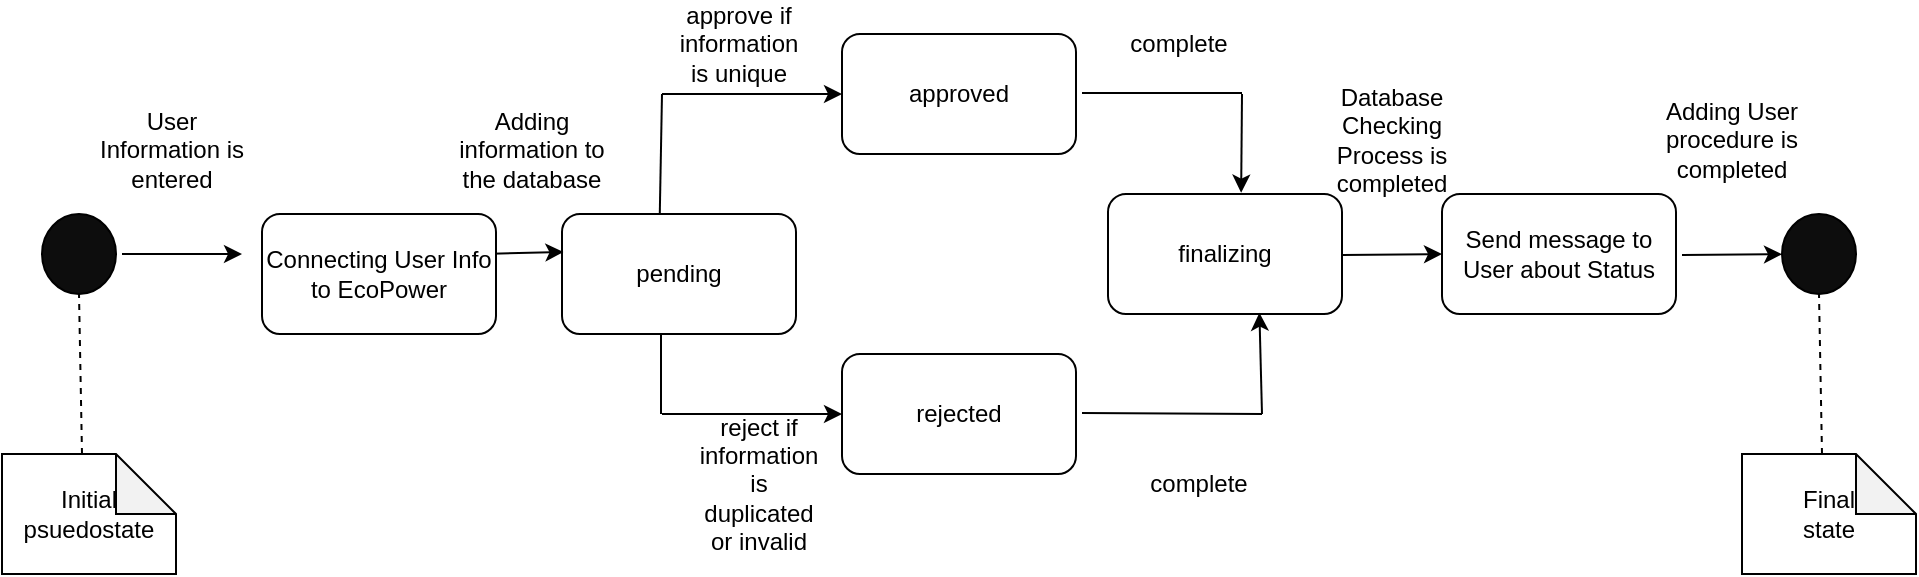 <mxfile version="22.1.4" type="github">
  <diagram name="Page-1" id="2NRRfvhTTOZam8xosMUW">
    <mxGraphModel dx="1170" dy="815" grid="1" gridSize="10" guides="1" tooltips="1" connect="1" arrows="1" fold="1" page="1" pageScale="1" pageWidth="850" pageHeight="1100" math="0" shadow="0">
      <root>
        <mxCell id="0" />
        <mxCell id="1" parent="0" />
        <mxCell id="O6ehG71UC0-qLoCqbw2K-1" value="" style="ellipse;whiteSpace=wrap;html=1;aspect=fixed;fillColor=#0d0d0d;" vertex="1" parent="1">
          <mxGeometry x="20" y="220" width="37" height="40" as="geometry" />
        </mxCell>
        <mxCell id="O6ehG71UC0-qLoCqbw2K-2" value="Initial psuedostate" style="shape=note;whiteSpace=wrap;html=1;backgroundOutline=1;darkOpacity=0.05;" vertex="1" parent="1">
          <mxGeometry y="340" width="87" height="60" as="geometry" />
        </mxCell>
        <mxCell id="O6ehG71UC0-qLoCqbw2K-3" value="" style="endArrow=none;dashed=1;html=1;rounded=0;entryX=0.5;entryY=1;entryDx=0;entryDy=0;strokeColor=#000000;" edge="1" parent="1" target="O6ehG71UC0-qLoCqbw2K-1">
          <mxGeometry width="50" height="50" relative="1" as="geometry">
            <mxPoint x="40" y="340" as="sourcePoint" />
            <mxPoint x="80" y="290" as="targetPoint" />
          </mxGeometry>
        </mxCell>
        <mxCell id="O6ehG71UC0-qLoCqbw2K-4" value="" style="endArrow=classic;html=1;rounded=0;" edge="1" parent="1">
          <mxGeometry width="50" height="50" relative="1" as="geometry">
            <mxPoint x="60" y="240" as="sourcePoint" />
            <mxPoint x="120" y="240" as="targetPoint" />
          </mxGeometry>
        </mxCell>
        <mxCell id="O6ehG71UC0-qLoCqbw2K-5" value="Send message to User about Status" style="rounded=1;whiteSpace=wrap;html=1;" vertex="1" parent="1">
          <mxGeometry x="720" y="210" width="117" height="60" as="geometry" />
        </mxCell>
        <mxCell id="O6ehG71UC0-qLoCqbw2K-6" value="finalizing" style="rounded=1;whiteSpace=wrap;html=1;" vertex="1" parent="1">
          <mxGeometry x="553" y="210" width="117" height="60" as="geometry" />
        </mxCell>
        <mxCell id="O6ehG71UC0-qLoCqbw2K-7" value="" style="endArrow=none;html=1;rounded=0;exitX=0.417;exitY=0.089;exitDx=0;exitDy=0;exitPerimeter=0;" edge="1" parent="1" source="O6ehG71UC0-qLoCqbw2K-15">
          <mxGeometry width="50" height="50" relative="1" as="geometry">
            <mxPoint x="330" y="210" as="sourcePoint" />
            <mxPoint x="330" y="160" as="targetPoint" />
          </mxGeometry>
        </mxCell>
        <mxCell id="O6ehG71UC0-qLoCqbw2K-8" value="" style="endArrow=none;html=1;rounded=0;" edge="1" parent="1">
          <mxGeometry width="50" height="50" relative="1" as="geometry">
            <mxPoint x="329.5" y="320" as="sourcePoint" />
            <mxPoint x="329.5" y="270" as="targetPoint" />
          </mxGeometry>
        </mxCell>
        <mxCell id="O6ehG71UC0-qLoCqbw2K-9" value="" style="endArrow=classic;html=1;rounded=0;" edge="1" parent="1">
          <mxGeometry width="50" height="50" relative="1" as="geometry">
            <mxPoint x="330" y="160" as="sourcePoint" />
            <mxPoint x="420" y="160" as="targetPoint" />
          </mxGeometry>
        </mxCell>
        <mxCell id="O6ehG71UC0-qLoCqbw2K-10" value="" style="endArrow=classic;html=1;rounded=0;" edge="1" parent="1">
          <mxGeometry width="50" height="50" relative="1" as="geometry">
            <mxPoint x="330" y="320" as="sourcePoint" />
            <mxPoint x="420" y="320" as="targetPoint" />
          </mxGeometry>
        </mxCell>
        <mxCell id="O6ehG71UC0-qLoCqbw2K-11" value="approved" style="rounded=1;whiteSpace=wrap;html=1;" vertex="1" parent="1">
          <mxGeometry x="420" y="130" width="117" height="60" as="geometry" />
        </mxCell>
        <mxCell id="O6ehG71UC0-qLoCqbw2K-12" value="rejected" style="rounded=1;whiteSpace=wrap;html=1;" vertex="1" parent="1">
          <mxGeometry x="420" y="290" width="117" height="60" as="geometry" />
        </mxCell>
        <mxCell id="O6ehG71UC0-qLoCqbw2K-13" value="" style="endArrow=none;html=1;rounded=0;" edge="1" parent="1">
          <mxGeometry width="50" height="50" relative="1" as="geometry">
            <mxPoint x="540" y="319.5" as="sourcePoint" />
            <mxPoint x="630" y="320" as="targetPoint" />
          </mxGeometry>
        </mxCell>
        <mxCell id="O6ehG71UC0-qLoCqbw2K-14" value="" style="endArrow=none;html=1;rounded=0;" edge="1" parent="1">
          <mxGeometry width="50" height="50" relative="1" as="geometry">
            <mxPoint x="540" y="159.5" as="sourcePoint" />
            <mxPoint x="620" y="159.5" as="targetPoint" />
          </mxGeometry>
        </mxCell>
        <mxCell id="O6ehG71UC0-qLoCqbw2K-15" value="pending" style="rounded=1;whiteSpace=wrap;html=1;" vertex="1" parent="1">
          <mxGeometry x="280" y="220" width="117" height="60" as="geometry" />
        </mxCell>
        <mxCell id="O6ehG71UC0-qLoCqbw2K-16" value="" style="endArrow=classic;html=1;rounded=0;entryX=0.569;entryY=-0.011;entryDx=0;entryDy=0;entryPerimeter=0;" edge="1" parent="1" target="O6ehG71UC0-qLoCqbw2K-6">
          <mxGeometry width="50" height="50" relative="1" as="geometry">
            <mxPoint x="620" y="160" as="sourcePoint" />
            <mxPoint x="670" y="110" as="targetPoint" />
          </mxGeometry>
        </mxCell>
        <mxCell id="O6ehG71UC0-qLoCqbw2K-17" value="" style="endArrow=classic;html=1;rounded=0;entryX=0.647;entryY=0.989;entryDx=0;entryDy=0;entryPerimeter=0;" edge="1" parent="1" target="O6ehG71UC0-qLoCqbw2K-6">
          <mxGeometry width="50" height="50" relative="1" as="geometry">
            <mxPoint x="630" y="320" as="sourcePoint" />
            <mxPoint x="680" y="270" as="targetPoint" />
          </mxGeometry>
        </mxCell>
        <mxCell id="O6ehG71UC0-qLoCqbw2K-18" value="" style="endArrow=classic;html=1;rounded=0;entryX=0.006;entryY=0.4;entryDx=0;entryDy=0;entryPerimeter=0;exitX=1;exitY=0.25;exitDx=0;exitDy=0;" edge="1" parent="1">
          <mxGeometry width="50" height="50" relative="1" as="geometry">
            <mxPoint x="240" y="240" as="sourcePoint" />
            <mxPoint x="280.72" y="239" as="targetPoint" />
          </mxGeometry>
        </mxCell>
        <mxCell id="O6ehG71UC0-qLoCqbw2K-19" value="" style="endArrow=classic;html=1;rounded=0;exitX=1;exitY=0.25;exitDx=0;exitDy=0;" edge="1" parent="1" target="O6ehG71UC0-qLoCqbw2K-20">
          <mxGeometry width="50" height="50" relative="1" as="geometry">
            <mxPoint x="840" y="240.5" as="sourcePoint" />
            <mxPoint x="880.72" y="239.5" as="targetPoint" />
          </mxGeometry>
        </mxCell>
        <mxCell id="O6ehG71UC0-qLoCqbw2K-20" value="" style="ellipse;whiteSpace=wrap;html=1;aspect=fixed;fillColor=#0d0d0d;" vertex="1" parent="1">
          <mxGeometry x="890" y="220" width="37" height="40" as="geometry" />
        </mxCell>
        <mxCell id="O6ehG71UC0-qLoCqbw2K-21" value="Final &lt;br&gt;state" style="shape=note;whiteSpace=wrap;html=1;backgroundOutline=1;darkOpacity=0.05;" vertex="1" parent="1">
          <mxGeometry x="870" y="340" width="87" height="60" as="geometry" />
        </mxCell>
        <mxCell id="O6ehG71UC0-qLoCqbw2K-22" value="" style="endArrow=none;dashed=1;html=1;rounded=0;entryX=0.5;entryY=1;entryDx=0;entryDy=0;strokeColor=#000000;" edge="1" parent="1" target="O6ehG71UC0-qLoCqbw2K-20">
          <mxGeometry width="50" height="50" relative="1" as="geometry">
            <mxPoint x="910" y="340" as="sourcePoint" />
            <mxPoint x="950" y="290" as="targetPoint" />
          </mxGeometry>
        </mxCell>
        <mxCell id="O6ehG71UC0-qLoCqbw2K-23" value="approve if information is unique" style="text;html=1;strokeColor=none;fillColor=none;align=center;verticalAlign=middle;whiteSpace=wrap;rounded=0;" vertex="1" parent="1">
          <mxGeometry x="340" y="120" width="57" height="30" as="geometry" />
        </mxCell>
        <mxCell id="O6ehG71UC0-qLoCqbw2K-24" value="complete" style="text;html=1;strokeColor=none;fillColor=none;align=center;verticalAlign=middle;whiteSpace=wrap;rounded=0;" vertex="1" parent="1">
          <mxGeometry x="570" y="340" width="57" height="30" as="geometry" />
        </mxCell>
        <mxCell id="O6ehG71UC0-qLoCqbw2K-25" value="reject if information is duplicated or invalid" style="text;html=1;strokeColor=none;fillColor=none;align=center;verticalAlign=middle;whiteSpace=wrap;rounded=0;" vertex="1" parent="1">
          <mxGeometry x="350" y="340" width="57" height="30" as="geometry" />
        </mxCell>
        <mxCell id="O6ehG71UC0-qLoCqbw2K-26" value="complete" style="text;html=1;strokeColor=none;fillColor=none;align=center;verticalAlign=middle;whiteSpace=wrap;rounded=0;" vertex="1" parent="1">
          <mxGeometry x="560" y="120" width="57" height="30" as="geometry" />
        </mxCell>
        <mxCell id="O6ehG71UC0-qLoCqbw2K-27" value="Connecting User Info to EcoPower" style="rounded=1;whiteSpace=wrap;html=1;" vertex="1" parent="1">
          <mxGeometry x="130" y="220" width="117" height="60" as="geometry" />
        </mxCell>
        <mxCell id="O6ehG71UC0-qLoCqbw2K-28" value="" style="endArrow=classic;html=1;rounded=0;entryX=0;entryY=0.5;entryDx=0;entryDy=0;exitX=1;exitY=0.25;exitDx=0;exitDy=0;" edge="1" parent="1" target="O6ehG71UC0-qLoCqbw2K-5">
          <mxGeometry width="50" height="50" relative="1" as="geometry">
            <mxPoint x="670" y="240.5" as="sourcePoint" />
            <mxPoint x="710.72" y="239.5" as="targetPoint" />
          </mxGeometry>
        </mxCell>
        <mxCell id="O6ehG71UC0-qLoCqbw2K-29" value="User Information is entered" style="text;html=1;strokeColor=none;fillColor=none;align=center;verticalAlign=middle;whiteSpace=wrap;rounded=0;" vertex="1" parent="1">
          <mxGeometry x="40" y="150" width="90" height="75" as="geometry" />
        </mxCell>
        <mxCell id="O6ehG71UC0-qLoCqbw2K-30" value="Adding information to the database" style="text;html=1;strokeColor=none;fillColor=none;align=center;verticalAlign=middle;whiteSpace=wrap;rounded=0;" vertex="1" parent="1">
          <mxGeometry x="220" y="150" width="90" height="75" as="geometry" />
        </mxCell>
        <mxCell id="O6ehG71UC0-qLoCqbw2K-31" value="Database Checking Process is completed" style="text;html=1;strokeColor=none;fillColor=none;align=center;verticalAlign=middle;whiteSpace=wrap;rounded=0;" vertex="1" parent="1">
          <mxGeometry x="650" y="145" width="90" height="75" as="geometry" />
        </mxCell>
        <mxCell id="O6ehG71UC0-qLoCqbw2K-32" value="Adding User procedure is completed" style="text;html=1;strokeColor=none;fillColor=none;align=center;verticalAlign=middle;whiteSpace=wrap;rounded=0;" vertex="1" parent="1">
          <mxGeometry x="820" y="145" width="90" height="75" as="geometry" />
        </mxCell>
      </root>
    </mxGraphModel>
  </diagram>
</mxfile>
